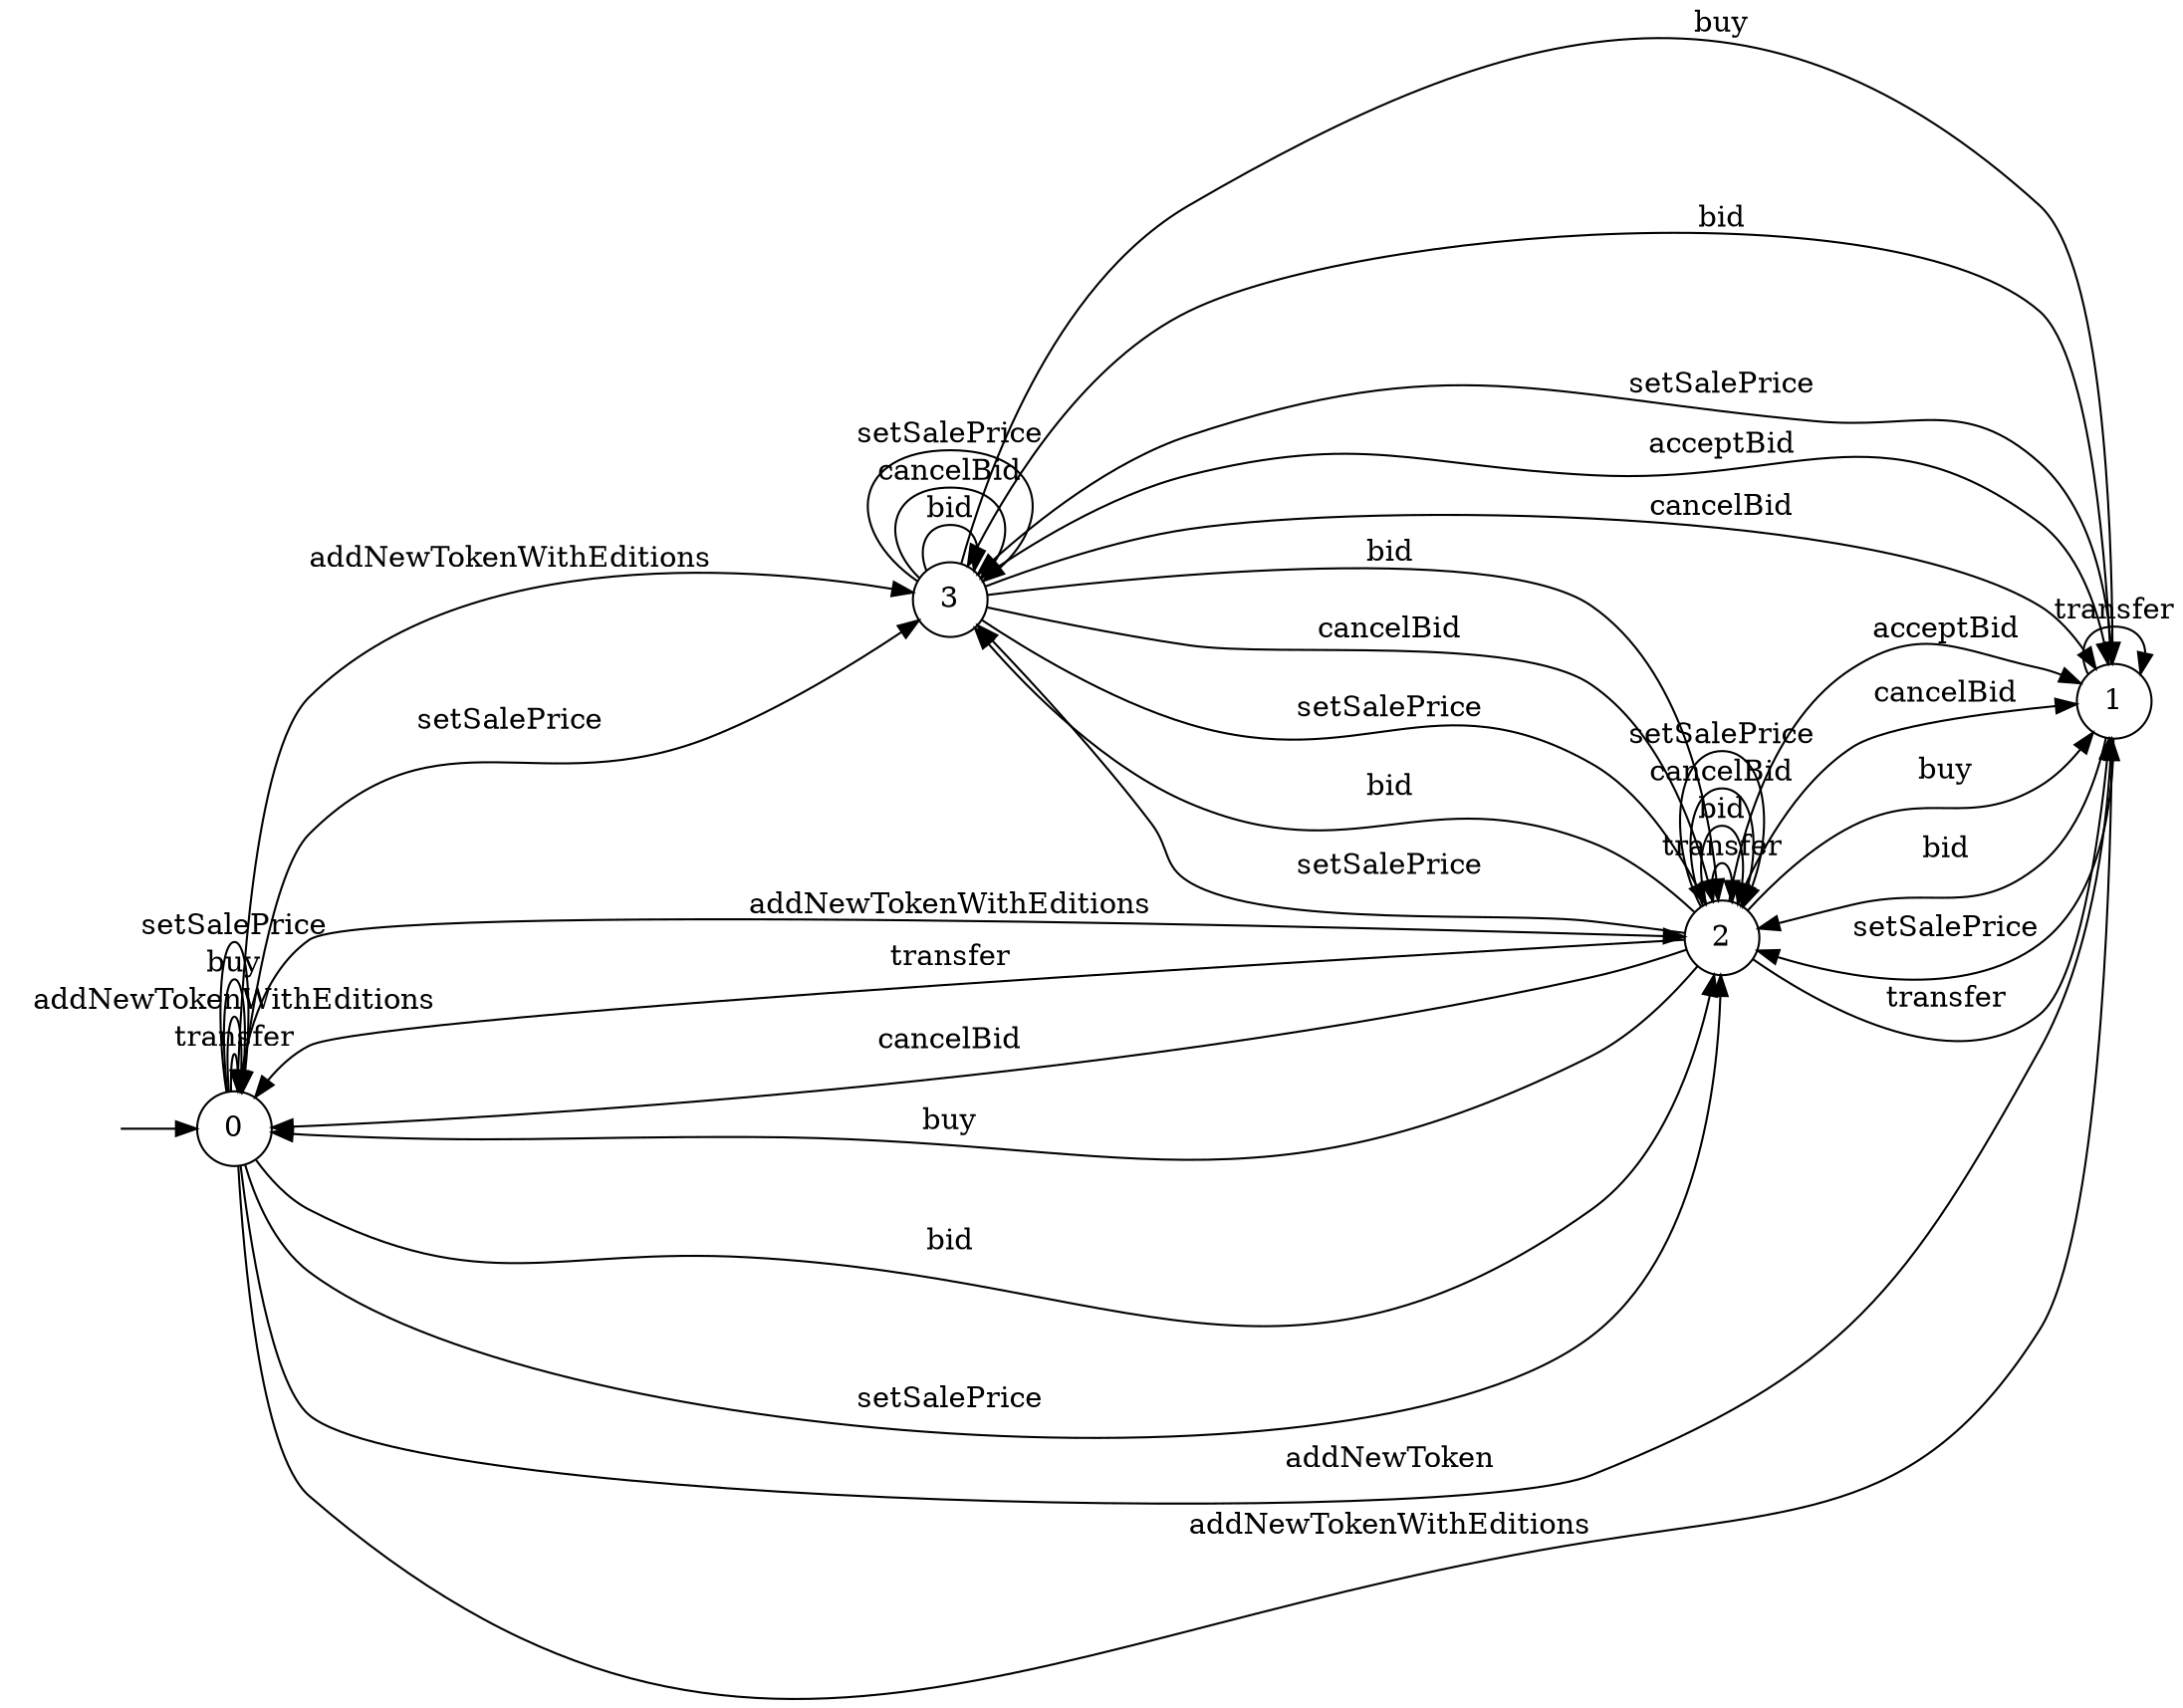 digraph "./InvConPlus/Dapp-Automata-data/result/model/0x41a322b28d0ff354040e2cbc676f0320d8c8850d/SupeRare/FSM-3" {
	graph [rankdir=LR]
	"" [label="" shape=plaintext]
	3 [label=3 shape=circle]
	2 [label=2 shape=circle]
	0 [label=0 shape=circle]
	1 [label=1 shape=circle]
	"" -> 0 [label=""]
	0 -> 0 [label=transfer]
	0 -> 1 [label=addNewToken]
	0 -> 3 [label=addNewTokenWithEditions]
	0 -> 2 [label=addNewTokenWithEditions]
	0 -> 0 [label=addNewTokenWithEditions]
	0 -> 1 [label=addNewTokenWithEditions]
	0 -> 2 [label=bid]
	0 -> 0 [label=buy]
	0 -> 3 [label=setSalePrice]
	0 -> 2 [label=setSalePrice]
	0 -> 0 [label=setSalePrice]
	3 -> 3 [label=bid]
	3 -> 2 [label=bid]
	3 -> 1 [label=acceptBid]
	3 -> 3 [label=cancelBid]
	3 -> 2 [label=cancelBid]
	3 -> 1 [label=cancelBid]
	3 -> 1 [label=buy]
	3 -> 3 [label=setSalePrice]
	3 -> 2 [label=setSalePrice]
	2 -> 2 [label=transfer]
	2 -> 0 [label=transfer]
	2 -> 1 [label=transfer]
	2 -> 3 [label=bid]
	2 -> 2 [label=bid]
	2 -> 1 [label=acceptBid]
	2 -> 2 [label=cancelBid]
	2 -> 0 [label=cancelBid]
	2 -> 1 [label=cancelBid]
	2 -> 0 [label=buy]
	2 -> 1 [label=buy]
	2 -> 3 [label=setSalePrice]
	2 -> 2 [label=setSalePrice]
	1 -> 1 [label=transfer]
	1 -> 3 [label=bid]
	1 -> 2 [label=bid]
	1 -> 3 [label=setSalePrice]
	1 -> 2 [label=setSalePrice]
}
